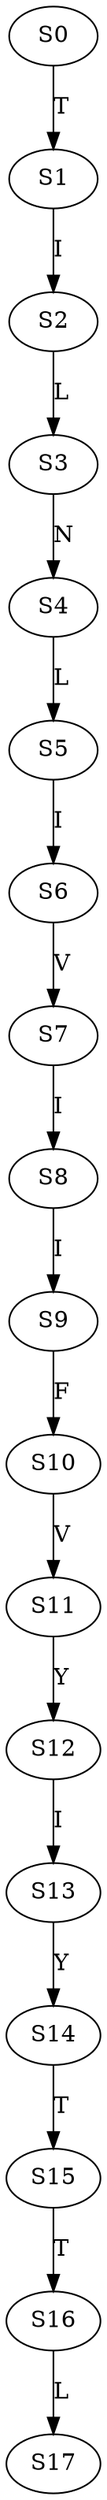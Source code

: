 strict digraph  {
	S0 -> S1 [ label = T ];
	S1 -> S2 [ label = I ];
	S2 -> S3 [ label = L ];
	S3 -> S4 [ label = N ];
	S4 -> S5 [ label = L ];
	S5 -> S6 [ label = I ];
	S6 -> S7 [ label = V ];
	S7 -> S8 [ label = I ];
	S8 -> S9 [ label = I ];
	S9 -> S10 [ label = F ];
	S10 -> S11 [ label = V ];
	S11 -> S12 [ label = Y ];
	S12 -> S13 [ label = I ];
	S13 -> S14 [ label = Y ];
	S14 -> S15 [ label = T ];
	S15 -> S16 [ label = T ];
	S16 -> S17 [ label = L ];
}
